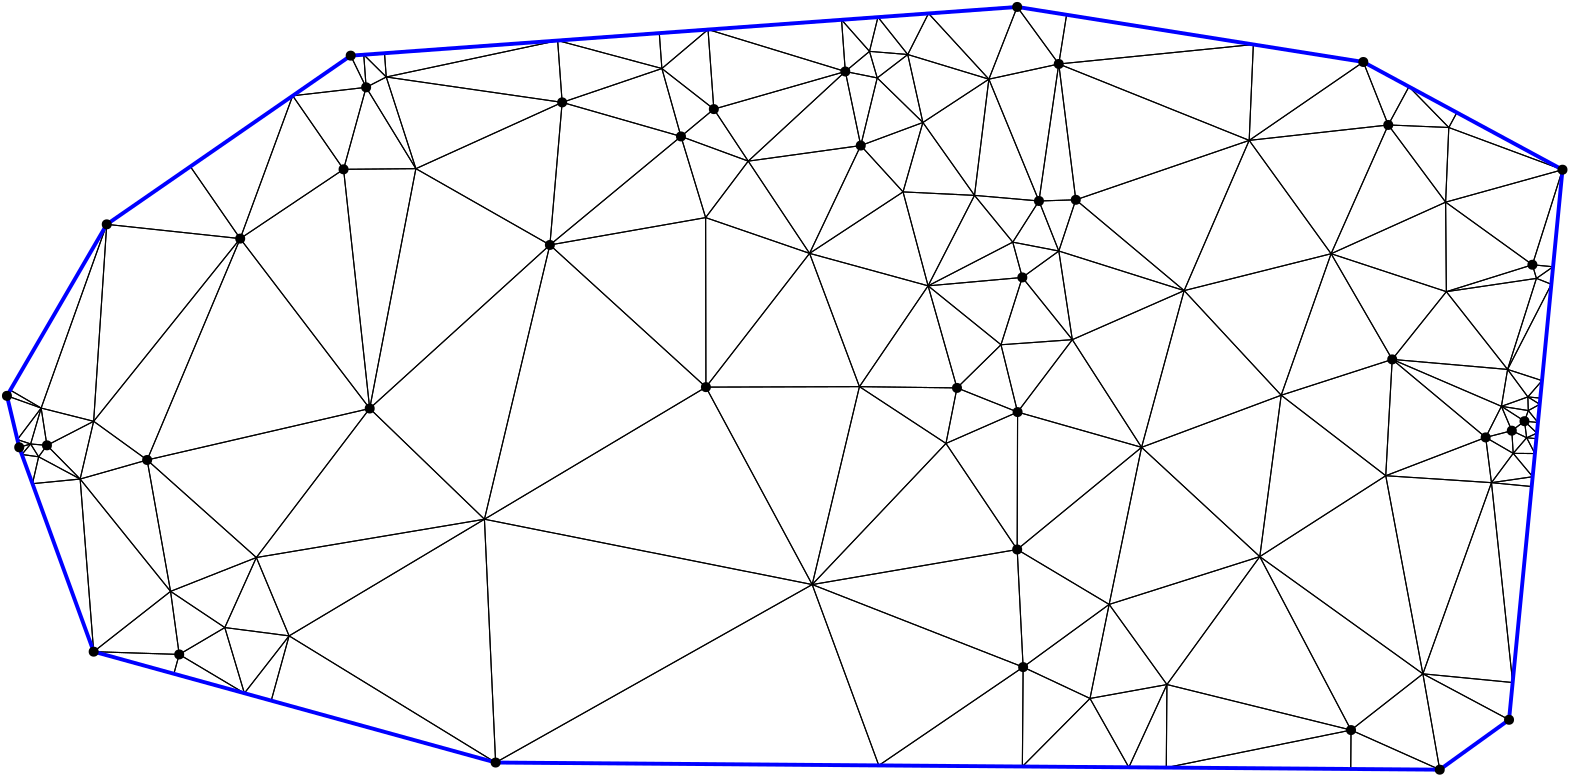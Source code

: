<?xml version="1.0"?>
<!DOCTYPE ipe SYSTEM "ipe.dtd">
<ipe version="70218" creator="Ipe 7.2.24">
<info created="D:20221020151441" modified="D:20221020151441"/>
<ipestyle name="basic">
<symbol name="mark/disk(sx)" transformations="translations">
<path fill="sym-stroke">
0.6 0 0 0.6 0 0 e
</path>
</symbol>
<anglesize name="22.5 deg" value="22.5"/>
<anglesize name="30 deg" value="30"/>
<anglesize name="45 deg" value="45"/>
<anglesize name="60 deg" value="60"/>
<anglesize name="90 deg" value="90"/>
<arrowsize name="large" value="10"/>
<arrowsize name="small" value="5"/>
<arrowsize name="tiny" value="3"/>
<color name="blue" value="0 0 1"/>
<color name="gray" value="0.745"/>
<color name="green" value="0 1 0"/>
<color name="red" value="1 0 0"/>
<color name="pink" value="1 0.753 0.796"/>
<pen name="heavier" value="0.8"/>
<pen name="fat" value="1.4"/>
<pen name="ultrafat" value="2"/>
<gridsize name="16 pts (~6 mm)" value="16"/>
<gridsize name="32 pts (~12 mm)" value="32"/>
<gridsize name="4 pts" value="4"/>
<gridsize name="8 pts (~3 mm)" value="8"/>
<opacity name="10%" value="0.1"/>
<opacity name="25%" value="0.25"/>
<opacity name="50%" value="0.5"/>
<opacity name="75%" value="0.75"/>
<symbolsize name="large" value="5"/>
<symbolsize name="small" value="2"/>
<symbolsize name="tiny" value="1.1"/>
<textsize name="huge" value="\huge"/>
<textsize name="large" value="\large"/>
<textsize name="small" value="\small"/>
<textsize name="tiny" value="	iny"/>
<tiling name="falling" angle="-60" step="4" width="1"/>
<tiling name="rising" angle="30" step="4" width="1"/>
</ipestyle>
<page>
<layer name="hull"/>
<layer name="constraints"/>
<layer name="triangulation"/>
<layer name="obtuse"/>
<layer name="blub"/>
<layer name="problems"/>
<view layers="hull constraints triangulation obtuse blub" active="triangulation"/>
<path layer="triangulation" stroke="black">
405.899 297.635 m 
412.795 331.495 l 
</path>
<path layer="triangulation" stroke="black">
412.795 331.495 m 
381.825 308.925 l 
</path>
<path layer="triangulation" stroke="black">
381.825 308.925 m 
405.899 297.635 l 
</path>
<path layer="triangulation" stroke="black">
267.526 470.744 m 
282.858 491.074 l 
</path>
<path layer="triangulation" stroke="black">
282.858 491.074 m 
258.648 499.963 l 
</path>
<path layer="triangulation" stroke="black">
258.648 499.963 m 
267.526 470.744 l 
</path>
<path layer="triangulation" stroke="black">
117.573 320.163 m 
191.927 274.566 l 
</path>
<path layer="triangulation" stroke="black">
191.927 274.566 m 
187.896 362.158 l 
</path>
<path layer="triangulation" stroke="black">
187.896 362.158 m 
117.573 320.163 l 
</path>
<path layer="triangulation" stroke="black">
463.205 498.544 m 
439.792 444.461 l 
</path>
<path layer="triangulation" stroke="black">
439.792 444.461 m 
492.697 457.743 l 
</path>
<path layer="triangulation" stroke="black">
492.697 457.743 m 
463.205 498.544 l 
</path>
<path layer="triangulation" stroke="black">
24.5266 389.246 m 
20.4196 388.049 l 
</path>
<path layer="triangulation" stroke="black">
20.4196 388.049 m 
21.3598 385.468 l 
</path>
<path layer="triangulation" stroke="black">
21.3598 385.468 m 
24.5266 389.246 l 
</path>
<path layer="triangulation" stroke="black">
463.205 498.544 m 
400.786 477.153 l 
</path>
<path layer="triangulation" stroke="black">
400.786 477.153 m 
439.792 444.461 l 
</path>
<path layer="triangulation" stroke="black">
439.792 444.461 m 
463.205 498.544 l 
</path>
<path layer="triangulation" stroke="black">
258.648 499.963 m 
215.878 512.224 l 
</path>
<path layer="triangulation" stroke="black">
215.878 512.224 m 
211.458 460.9 l 
</path>
<path layer="triangulation" stroke="black">
211.458 460.9 m 
258.648 499.963 l 
</path>
<path layer="triangulation" stroke="black">
535.066 503.174 m 
576 487.988 l 
</path>
<path layer="triangulation" stroke="black">
576 487.988 m 
537.974 508.551 l 
</path>
<path layer="triangulation" stroke="black">
537.974 508.551 m 
535.066 503.174 l 
</path>
<path layer="triangulation" stroke="black">
251.776 524.413 m 
214.25 534.492 l 
</path>
<path layer="triangulation" stroke="black">
214.25 534.492 m 
215.878 512.224 l 
</path>
<path layer="triangulation" stroke="black">
215.878 512.224 m 
251.776 524.413 l 
</path>
<path layer="triangulation" stroke="black">
347.615 446.182 m 
373.855 424.973 l 
</path>
<path layer="triangulation" stroke="black">
373.855 424.973 m 
381.54 449.21 l 
</path>
<path layer="triangulation" stroke="black">
381.54 449.21 m 
347.615 446.182 l 
</path>
<path layer="triangulation" stroke="black">
562.314 397.458 m 
563.684 401.273 l 
</path>
<path layer="triangulation" stroke="black">
563.684 401.273 m 
554.011 402.81 l 
</path>
<path layer="triangulation" stroke="black">
554.011 402.81 m 
562.314 397.458 l 
</path>
<path layer="triangulation" stroke="black">
74.9003 336.192 m 
47.222 314.485 l 
</path>
<path layer="triangulation" stroke="black">
47.222 314.485 m 
78.0163 313.487 l 
</path>
<path layer="triangulation" stroke="black">
78.0163 313.487 m 
74.9003 336.192 l 
</path>
<path layer="triangulation" stroke="black">
520.723 517.879 m 
504.289 526.766 l 
</path>
<path layer="triangulation" stroke="black">
504.289 526.766 m 
513.271 504.098 l 
</path>
<path layer="triangulation" stroke="black">
513.271 504.098 m 
520.723 517.879 l 
</path>
<path layer="triangulation" stroke="black">
554.011 402.81 m 
557.752 394.037 l 
</path>
<path layer="triangulation" stroke="black">
557.752 394.037 m 
562.314 397.458 l 
</path>
<path layer="triangulation" stroke="black">
562.314 397.458 m 
554.011 402.81 l 
</path>
<path layer="triangulation" stroke="black">
152.548 521.359 m 
215.878 512.224 l 
</path>
<path layer="triangulation" stroke="black">
215.878 512.224 m 
214.25 534.492 l 
</path>
<path layer="triangulation" stroke="black">
214.25 534.492 m 
152.548 521.359 l 
</path>
<path layer="triangulation" stroke="black">
42.3503 376.629 m 
30.3992 388.762 l 
</path>
<path layer="triangulation" stroke="black">
30.3992 388.762 m 
27.4103 384.636 l 
</path>
<path layer="triangulation" stroke="black">
27.4103 384.636 m 
42.3503 376.629 l 
</path>
<path layer="triangulation" stroke="black">
163.217 488.366 m 
215.878 512.224 l 
</path>
<path layer="triangulation" stroke="black">
215.878 512.224 m 
152.548 521.359 l 
</path>
<path layer="triangulation" stroke="black">
152.548 521.359 m 
163.217 488.366 l 
</path>
<path layer="triangulation" stroke="black">
379.686 351.267 m 
354.044 389.445 l 
</path>
<path layer="triangulation" stroke="black">
354.044 389.445 m 
305.889 338.64 l 
</path>
<path layer="triangulation" stroke="black">
305.889 338.64 m 
379.686 351.267 l 
</path>
<path layer="triangulation" stroke="black">
74.9003 336.192 m 
94.4277 323.157 l 
</path>
<path layer="triangulation" stroke="black">
94.4277 323.157 m 
105.784 348.378 l 
</path>
<path layer="triangulation" stroke="black">
105.784 348.378 m 
74.9003 336.192 l 
</path>
<path layer="triangulation" stroke="black">
187.896 362.158 m 
191.927 274.566 l 
</path>
<path layer="triangulation" stroke="black">
191.927 274.566 m 
305.889 338.64 l 
</path>
<path layer="triangulation" stroke="black">
305.889 338.64 m 
187.896 362.158 l 
</path>
<path layer="triangulation" stroke="black">
187.896 362.158 m 
267.629 409.719 l 
</path>
<path layer="triangulation" stroke="black">
267.629 409.719 m 
211.458 460.9 l 
</path>
<path layer="triangulation" stroke="black">
211.458 460.9 m 
187.896 362.158 l 
</path>
<path layer="triangulation" stroke="black">
322.899 409.889 m 
347.615 446.182 l 
</path>
<path layer="triangulation" stroke="black">
347.615 446.182 m 
304.946 457.869 l 
</path>
<path layer="triangulation" stroke="black">
304.946 457.869 m 
322.899 409.889 l 
</path>
<path layer="triangulation" stroke="black">
146.591 402.02 m 
99.9715 463.181 l 
</path>
<path layer="triangulation" stroke="black">
99.9715 463.181 m 
66.4684 383.487 l 
</path>
<path layer="triangulation" stroke="black">
66.4684 383.487 m 
146.591 402.02 l 
</path>
<path layer="triangulation" stroke="black">
42.3503 376.629 m 
47.212 397.415 l 
</path>
<path layer="triangulation" stroke="black">
47.212 397.415 m 
30.3992 388.762 l 
</path>
<path layer="triangulation" stroke="black">
30.3992 388.762 m 
42.3503 376.629 l 
</path>
<path layer="triangulation" stroke="black">
28.3129 402.175 m 
16 406.582 l 
</path>
<path layer="triangulation" stroke="black">
16 406.582 m 
19.7542 390.839 l 
</path>
<path layer="triangulation" stroke="black">
19.7542 390.839 m 
28.3129 402.175 l 
</path>
<path layer="triangulation" stroke="black">
82.0267 489.13 m 
51.9267 468.314 l 
</path>
<path layer="triangulation" stroke="black">
51.9267 468.314 m 
99.9715 463.181 l 
</path>
<path layer="triangulation" stroke="black">
99.9715 463.181 m 
82.0267 489.13 l 
</path>
<path layer="triangulation" stroke="black">
47.212 397.415 m 
99.9715 463.181 l 
</path>
<path layer="triangulation" stroke="black">
99.9715 463.181 m 
51.9267 468.314 l 
</path>
<path layer="triangulation" stroke="black">
51.9267 468.314 m 
47.212 397.415 l 
</path>
<path layer="triangulation" stroke="black">
146.591 402.02 m 
211.458 460.9 l 
</path>
<path layer="triangulation" stroke="black">
211.458 460.9 m 
163.217 488.366 l 
</path>
<path layer="triangulation" stroke="black">
163.217 488.366 m 
146.591 402.02 l 
</path>
<path layer="triangulation" stroke="black">
118.87 514.609 m 
137.181 488.13 l 
</path>
<path layer="triangulation" stroke="black">
137.181 488.13 m 
145.308 517.642 l 
</path>
<path layer="triangulation" stroke="black">
145.308 517.642 m 
118.87 514.609 l 
</path>
<path layer="triangulation" stroke="black">
99.9715 463.181 m 
146.591 402.02 l 
</path>
<path layer="triangulation" stroke="black">
146.591 402.02 m 
137.181 488.13 l 
</path>
<path layer="triangulation" stroke="black">
137.181 488.13 m 
99.9715 463.181 l 
</path>
<path layer="triangulation" stroke="black">
316.452 541.961 m 
317.813 523.344 l 
</path>
<path layer="triangulation" stroke="black">
317.813 523.344 m 
326.519 530.586 l 
</path>
<path layer="triangulation" stroke="black">
326.519 530.586 m 
316.452 541.961 l 
</path>
<path layer="triangulation" stroke="black">
118.87 514.609 m 
145.308 517.642 l 
</path>
<path layer="triangulation" stroke="black">
145.308 517.642 m 
139.747 529.047 l 
</path>
<path layer="triangulation" stroke="black">
139.747 529.047 m 
118.87 514.609 l 
</path>
<path layer="triangulation" stroke="black">
137.181 488.13 m 
163.217 488.366 l 
</path>
<path layer="triangulation" stroke="black">
163.217 488.366 m 
145.308 517.642 l 
</path>
<path layer="triangulation" stroke="black">
145.308 517.642 m 
137.181 488.13 l 
</path>
<path layer="triangulation" stroke="black">
369.494 520.579 m 
394.656 526.053 l 
</path>
<path layer="triangulation" stroke="black">
394.656 526.053 m 
379.686 546.582 l 
</path>
<path layer="triangulation" stroke="black">
379.686 546.582 m 
369.494 520.579 l 
</path>
<path layer="triangulation" stroke="black">
270.481 509.8 m 
317.813 523.344 l 
</path>
<path layer="triangulation" stroke="black">
317.813 523.344 m 
268.387 538.448 l 
</path>
<path layer="triangulation" stroke="black">
268.387 538.448 m 
270.481 509.8 l 
</path>
<path layer="triangulation" stroke="black">
267.526 470.744 m 
258.648 499.963 l 
</path>
<path layer="triangulation" stroke="black">
258.648 499.963 m 
211.458 460.9 l 
</path>
<path layer="triangulation" stroke="black">
211.458 460.9 m 
267.526 470.744 l 
</path>
<path layer="triangulation" stroke="black">
270.481 509.8 m 
251.776 524.413 l 
</path>
<path layer="triangulation" stroke="black">
251.776 524.413 m 
258.648 499.963 l 
</path>
<path layer="triangulation" stroke="black">
258.648 499.963 m 
270.481 509.8 l 
</path>
<path layer="triangulation" stroke="black">
187.896 362.158 m 
211.458 460.9 l 
</path>
<path layer="triangulation" stroke="black">
211.458 460.9 m 
146.591 402.02 l 
</path>
<path layer="triangulation" stroke="black">
146.591 402.02 m 
187.896 362.158 l 
</path>
<path layer="triangulation" stroke="black">
267.629 409.719 m 
267.526 470.744 l 
</path>
<path layer="triangulation" stroke="black">
267.526 470.744 m 
211.458 460.9 l 
</path>
<path layer="triangulation" stroke="black">
211.458 460.9 m 
267.629 409.719 l 
</path>
<path layer="triangulation" stroke="black">
364.324 478.745 m 
338.592 479.999 l 
</path>
<path layer="triangulation" stroke="black">
338.592 479.999 m 
347.615 446.182 l 
</path>
<path layer="triangulation" stroke="black">
347.615 446.182 m 
364.324 478.745 l 
</path>
<path layer="triangulation" stroke="black">
424.464 388.043 m 
379.829 400.737 l 
</path>
<path layer="triangulation" stroke="black">
379.829 400.737 m 
379.686 351.267 l 
</path>
<path layer="triangulation" stroke="black">
379.686 351.267 m 
424.464 388.043 l 
</path>
<path layer="triangulation" stroke="black">
282.858 491.074 m 
317.813 523.344 l 
</path>
<path layer="triangulation" stroke="black">
317.813 523.344 m 
270.481 509.8 l 
</path>
<path layer="triangulation" stroke="black">
270.481 509.8 m 
282.858 491.074 l 
</path>
<path layer="triangulation" stroke="black">
347.768 544.25 m 
369.494 520.579 l 
</path>
<path layer="triangulation" stroke="black">
369.494 520.579 m 
379.686 546.582 l 
</path>
<path layer="triangulation" stroke="black">
379.686 546.582 m 
347.768 544.25 l 
</path>
<path layer="triangulation" stroke="black">
387.527 476.725 m 
400.786 477.153 l 
</path>
<path layer="triangulation" stroke="black">
400.786 477.153 m 
394.656 526.053 l 
</path>
<path layer="triangulation" stroke="black">
394.656 526.053 m 
387.527 476.725 l 
</path>
<path layer="triangulation" stroke="black">
378.091 461.908 m 
394.673 458.708 l 
</path>
<path layer="triangulation" stroke="black">
394.673 458.708 m 
387.527 476.725 l 
</path>
<path layer="triangulation" stroke="black">
387.527 476.725 m 
378.091 461.908 l 
</path>
<path layer="triangulation" stroke="black">
373.855 424.973 m 
358.016 409.434 l 
</path>
<path layer="triangulation" stroke="black">
358.016 409.434 m 
379.829 400.737 l 
</path>
<path layer="triangulation" stroke="black">
379.829 400.737 m 
373.855 424.973 l 
</path>
<path layer="triangulation" stroke="black">
533.927 476.309 m 
565.165 453.772 l 
</path>
<path layer="triangulation" stroke="black">
565.165 453.772 m 
576 487.988 l 
</path>
<path layer="triangulation" stroke="black">
576 487.988 m 
533.927 476.309 l 
</path>
<path layer="triangulation" stroke="black">
563.528 406.196 m 
556.231 416.087 l 
</path>
<path layer="triangulation" stroke="black">
556.231 416.087 m 
554.011 402.81 l 
</path>
<path layer="triangulation" stroke="black">
554.011 402.81 m 
563.528 406.196 l 
</path>
<path layer="triangulation" stroke="black">
513.271 504.098 m 
504.289 526.766 l 
</path>
<path layer="triangulation" stroke="black">
504.289 526.766 m 
463.205 498.544 l 
</path>
<path layer="triangulation" stroke="black">
463.205 498.544 m 
513.271 504.098 l 
</path>
<path layer="triangulation" stroke="black">
399.535 426.805 m 
381.54 449.21 l 
</path>
<path layer="triangulation" stroke="black">
381.54 449.21 m 
373.855 424.973 l 
</path>
<path layer="triangulation" stroke="black">
373.855 424.973 m 
399.535 426.805 l 
</path>
<path layer="triangulation" stroke="black">
550.427 375.324 m 
512.369 377.822 l 
</path>
<path layer="triangulation" stroke="black">
512.369 377.822 m 
525.738 306.503 l 
</path>
<path layer="triangulation" stroke="black">
525.738 306.503 m 
550.427 375.324 l 
</path>
<path layer="triangulation" stroke="black">
572.604 453.049 m 
576 487.988 l 
</path>
<path layer="triangulation" stroke="black">
576 487.988 m 
565.165 453.772 l 
</path>
<path layer="triangulation" stroke="black">
565.165 453.772 m 
572.604 453.049 l 
</path>
<path layer="triangulation" stroke="black">
412.795 331.495 m 
424.464 388.043 l 
</path>
<path layer="triangulation" stroke="black">
424.464 388.043 m 
379.686 351.267 l 
</path>
<path layer="triangulation" stroke="black">
379.686 351.267 m 
412.795 331.495 l 
</path>
<path layer="triangulation" stroke="black">
305.889 338.64 m 
267.629 409.719 l 
</path>
<path layer="triangulation" stroke="black">
267.629 409.719 m 
187.896 362.158 l 
</path>
<path layer="triangulation" stroke="black">
187.896 362.158 m 
305.889 338.64 l 
</path>
<path layer="triangulation" stroke="black">
424.464 388.043 m 
439.792 444.461 l 
</path>
<path layer="triangulation" stroke="black">
439.792 444.461 m 
399.535 426.805 l 
</path>
<path layer="triangulation" stroke="black">
399.535 426.805 m 
424.464 388.043 l 
</path>
<path layer="triangulation" stroke="black">
379.829 400.737 m 
358.016 409.434 l 
</path>
<path layer="triangulation" stroke="black">
358.016 409.434 m 
354.044 389.445 l 
</path>
<path layer="triangulation" stroke="black">
354.044 389.445 m 
379.829 400.737 l 
</path>
<path layer="triangulation" stroke="black">
512.369 377.822 m 
514.697 419.699 l 
</path>
<path layer="triangulation" stroke="black">
514.697 419.699 m 
474.727 406.799 l 
</path>
<path layer="triangulation" stroke="black">
474.727 406.799 m 
512.369 377.822 l 
</path>
<path layer="triangulation" stroke="black">
556.754 289.963 m 
525.738 306.503 l 
</path>
<path layer="triangulation" stroke="black">
525.738 306.503 m 
531.804 272 l 
</path>
<path layer="triangulation" stroke="black">
531.804 272 m 
556.754 289.963 l 
</path>
<path layer="triangulation" stroke="black">
550.427 375.324 m 
548.342 391.613 l 
</path>
<path layer="triangulation" stroke="black">
548.342 391.613 m 
512.369 377.822 l 
</path>
<path layer="triangulation" stroke="black">
512.369 377.822 m 
550.427 375.324 l 
</path>
<path layer="triangulation" stroke="black">
412.795 331.495 m 
379.686 351.267 l 
</path>
<path layer="triangulation" stroke="black">
379.686 351.267 m 
381.825 308.925 l 
</path>
<path layer="triangulation" stroke="black">
381.825 308.925 m 
412.795 331.495 l 
</path>
<path layer="triangulation" stroke="black">
557.752 394.037 m 
548.342 391.613 l 
</path>
<path layer="triangulation" stroke="black">
548.342 391.613 m 
558.247 385.872 l 
</path>
<path layer="triangulation" stroke="black">
558.247 385.872 m 
557.752 394.037 l 
</path>
<path layer="triangulation" stroke="black">
74.9003 336.192 m 
42.3503 376.629 l 
</path>
<path layer="triangulation" stroke="black">
42.3503 376.629 m 
47.222 314.485 l 
</path>
<path layer="triangulation" stroke="black">
47.222 314.485 m 
74.9003 336.192 l 
</path>
<path layer="triangulation" stroke="black">
28.3129 402.175 m 
19.7542 390.839 l 
</path>
<path layer="triangulation" stroke="black">
19.7542 390.839 m 
24.5266 389.246 l 
</path>
<path layer="triangulation" stroke="black">
24.5266 389.246 m 
28.3129 402.175 l 
</path>
<path layer="triangulation" stroke="black">
504.289 526.766 m 
464.707 533.061 l 
</path>
<path layer="triangulation" stroke="black">
464.707 533.061 m 
463.205 498.544 l 
</path>
<path layer="triangulation" stroke="black">
463.205 498.544 m 
504.289 526.766 l 
</path>
<path layer="triangulation" stroke="black">
534.185 444.08 m 
565.165 453.772 l 
</path>
<path layer="triangulation" stroke="black">
565.165 453.772 m 
533.927 476.309 l 
</path>
<path layer="triangulation" stroke="black">
533.927 476.309 m 
534.185 444.08 l 
</path>
<path layer="triangulation" stroke="black">
47.212 397.415 m 
28.3129 402.175 l 
</path>
<path layer="triangulation" stroke="black">
28.3129 402.175 m 
30.3992 388.762 l 
</path>
<path layer="triangulation" stroke="black">
30.3992 388.762 m 
47.212 397.415 l 
</path>
<path layer="triangulation" stroke="black">
17.1991 408.643 m 
16 406.582 l 
</path>
<path layer="triangulation" stroke="black">
16 406.582 m 
28.3129 402.175 l 
</path>
<path layer="triangulation" stroke="black">
28.3129 402.175 m 
17.1991 408.643 l 
</path>
<path layer="triangulation" stroke="black">
499.87 286.257 m 
499.764 272.242 l 
</path>
<path layer="triangulation" stroke="black">
499.764 272.242 m 
531.804 272 l 
</path>
<path layer="triangulation" stroke="black">
531.804 272 m 
499.87 286.257 l 
</path>
<path layer="triangulation" stroke="black">
379.829 400.737 m 
354.044 389.445 l 
</path>
<path layer="triangulation" stroke="black">
354.044 389.445 m 
379.686 351.267 l 
</path>
<path layer="triangulation" stroke="black">
379.686 351.267 m 
379.829 400.737 l 
</path>
<path layer="triangulation" stroke="black">
358.016 409.434 m 
322.899 409.889 l 
</path>
<path layer="triangulation" stroke="black">
322.899 409.889 m 
354.044 389.445 l 
</path>
<path layer="triangulation" stroke="black">
354.044 389.445 m 
358.016 409.434 l 
</path>
<path layer="triangulation" stroke="black">
78.0163 313.487 m 
47.222 314.485 l 
</path>
<path layer="triangulation" stroke="black">
47.222 314.485 m 
76.0944 306.52 l 
</path>
<path layer="triangulation" stroke="black">
76.0944 306.52 m 
78.0163 313.487 l 
</path>
<path layer="triangulation" stroke="black">
105.784 348.378 m 
117.573 320.163 l 
</path>
<path layer="triangulation" stroke="black">
117.573 320.163 m 
187.896 362.158 l 
</path>
<path layer="triangulation" stroke="black">
187.896 362.158 m 
105.784 348.378 l 
</path>
<path layer="triangulation" stroke="black">
78.0163 313.487 m 
76.0944 306.52 l 
</path>
<path layer="triangulation" stroke="black">
76.0944 306.52 m 
101.478 299.518 l 
</path>
<path layer="triangulation" stroke="black">
101.478 299.518 m 
78.0163 313.487 l 
</path>
<path layer="triangulation" stroke="black">
146.591 402.02 m 
163.217 488.366 l 
</path>
<path layer="triangulation" stroke="black">
163.217 488.366 m 
137.181 488.13 l 
</path>
<path layer="triangulation" stroke="black">
137.181 488.13 m 
146.591 402.02 l 
</path>
<path layer="triangulation" stroke="black">
211.458 460.9 m 
215.878 512.224 l 
</path>
<path layer="triangulation" stroke="black">
215.878 512.224 m 
163.217 488.366 l 
</path>
<path layer="triangulation" stroke="black">
163.217 488.366 m 
211.458 460.9 l 
</path>
<path layer="triangulation" stroke="black">
137.181 488.13 m 
118.87 514.609 l 
</path>
<path layer="triangulation" stroke="black">
118.87 514.609 m 
99.9715 463.181 l 
</path>
<path layer="triangulation" stroke="black">
99.9715 463.181 m 
137.181 488.13 l 
</path>
<path layer="triangulation" stroke="black">
82.0267 489.13 m 
99.9715 463.181 l 
</path>
<path layer="triangulation" stroke="black">
99.9715 463.181 m 
118.87 514.609 l 
</path>
<path layer="triangulation" stroke="black">
118.87 514.609 m 
82.0267 489.13 l 
</path>
<path layer="triangulation" stroke="black">
323.373 496.684 m 
329.3 521.022 l 
</path>
<path layer="triangulation" stroke="black">
329.3 521.022 m 
317.813 523.344 l 
</path>
<path layer="triangulation" stroke="black">
317.813 523.344 m 
323.373 496.684 l 
</path>
<path layer="triangulation" stroke="black">
345.736 504.99 m 
364.324 478.745 l 
</path>
<path layer="triangulation" stroke="black">
364.324 478.745 m 
369.494 520.579 l 
</path>
<path layer="triangulation" stroke="black">
369.494 520.579 m 
345.736 504.99 l 
</path>
<path layer="triangulation" stroke="black">
329.3 521.022 m 
326.519 530.586 l 
</path>
<path layer="triangulation" stroke="black">
326.519 530.586 m 
317.813 523.344 l 
</path>
<path layer="triangulation" stroke="black">
317.813 523.344 m 
329.3 521.022 l 
</path>
<path layer="triangulation" stroke="black">
144.449 529.39 m 
139.747 529.047 l 
</path>
<path layer="triangulation" stroke="black">
139.747 529.047 m 
145.308 517.642 l 
</path>
<path layer="triangulation" stroke="black">
145.308 517.642 m 
144.449 529.39 l 
</path>
<path layer="triangulation" stroke="black">
399.535 426.805 m 
373.855 424.973 l 
</path>
<path layer="triangulation" stroke="black">
373.855 424.973 m 
379.829 400.737 l 
</path>
<path layer="triangulation" stroke="black">
379.829 400.737 m 
399.535 426.805 l 
</path>
<path layer="triangulation" stroke="black">
378.091 461.908 m 
387.527 476.725 l 
</path>
<path layer="triangulation" stroke="black">
387.527 476.725 m 
364.324 478.745 l 
</path>
<path layer="triangulation" stroke="black">
364.324 478.745 m 
378.091 461.908 l 
</path>
<path layer="triangulation" stroke="black">
566.614 448.865 m 
572.604 453.049 l 
</path>
<path layer="triangulation" stroke="black">
572.604 453.049 m 
565.165 453.772 l 
</path>
<path layer="triangulation" stroke="black">
565.165 453.772 m 
566.614 448.865 l 
</path>
<path layer="triangulation" stroke="black">
399.535 426.805 m 
394.673 458.708 l 
</path>
<path layer="triangulation" stroke="black">
394.673 458.708 m 
381.54 449.21 l 
</path>
<path layer="triangulation" stroke="black">
381.54 449.21 m 
399.535 426.805 l 
</path>
<path layer="triangulation" stroke="black">
400.786 477.153 m 
387.527 476.725 l 
</path>
<path layer="triangulation" stroke="black">
387.527 476.725 m 
394.673 458.708 l 
</path>
<path layer="triangulation" stroke="black">
394.673 458.708 m 
400.786 477.153 l 
</path>
<path layer="triangulation" stroke="black">
535.066 503.174 m 
537.974 508.551 l 
</path>
<path layer="triangulation" stroke="black">
537.974 508.551 m 
520.723 517.879 l 
</path>
<path layer="triangulation" stroke="black">
520.723 517.879 m 
535.066 503.174 l 
</path>
<path layer="triangulation" stroke="black">
557.752 394.037 m 
563.097 391.495 l 
</path>
<path layer="triangulation" stroke="black">
563.097 391.495 m 
562.314 397.458 l 
</path>
<path layer="triangulation" stroke="black">
562.314 397.458 m 
557.752 394.037 l 
</path>
<path layer="triangulation" stroke="black">
567.792 403.536 m 
568.008 405.761 l 
</path>
<path layer="triangulation" stroke="black">
568.008 405.761 m 
563.528 406.196 l 
</path>
<path layer="triangulation" stroke="black">
563.528 406.196 m 
567.792 403.536 l 
</path>
<path layer="triangulation" stroke="black">
499.87 286.257 m 
433.591 302.647 l 
</path>
<path layer="triangulation" stroke="black">
433.591 302.647 m 
433.365 272.743 l 
</path>
<path layer="triangulation" stroke="black">
433.365 272.743 m 
499.87 286.257 l 
</path>
<path layer="triangulation" stroke="black">
381.825 308.925 m 
379.686 351.267 l 
</path>
<path layer="triangulation" stroke="black">
379.686 351.267 m 
305.889 338.64 l 
</path>
<path layer="triangulation" stroke="black">
305.889 338.64 m 
381.825 308.925 l 
</path>
<path layer="triangulation" stroke="black">
433.591 302.647 m 
412.795 331.495 l 
</path>
<path layer="triangulation" stroke="black">
412.795 331.495 m 
405.899 297.635 l 
</path>
<path layer="triangulation" stroke="black">
405.899 297.635 m 
433.591 302.647 l 
</path>
<path layer="triangulation" stroke="black">
512.369 377.822 m 
548.342 391.613 l 
</path>
<path layer="triangulation" stroke="black">
548.342 391.613 m 
514.697 419.699 l 
</path>
<path layer="triangulation" stroke="black">
514.697 419.699 m 
512.369 377.822 l 
</path>
<path layer="triangulation" stroke="black">
550.427 375.324 m 
558.247 385.872 l 
</path>
<path layer="triangulation" stroke="black">
558.247 385.872 m 
548.342 391.613 l 
</path>
<path layer="triangulation" stroke="black">
548.342 391.613 m 
550.427 375.324 l 
</path>
<path layer="triangulation" stroke="black">
563.097 391.495 m 
557.752 394.037 l 
</path>
<path layer="triangulation" stroke="black">
557.752 394.037 m 
558.247 385.872 l 
</path>
<path layer="triangulation" stroke="black">
558.247 385.872 m 
563.097 391.495 l 
</path>
<path layer="triangulation" stroke="black">
117.573 320.163 m 
94.4277 323.157 l 
</path>
<path layer="triangulation" stroke="black">
94.4277 323.157 m 
101.478 299.518 l 
</path>
<path layer="triangulation" stroke="black">
101.478 299.518 m 
117.573 320.163 l 
</path>
<path layer="triangulation" stroke="black">
42.3503 376.629 m 
74.9003 336.192 l 
</path>
<path layer="triangulation" stroke="black">
74.9003 336.192 m 
66.4684 383.487 l 
</path>
<path layer="triangulation" stroke="black">
66.4684 383.487 m 
42.3503 376.629 l 
</path>
<path layer="triangulation" stroke="black">
94.4277 323.157 m 
117.573 320.163 l 
</path>
<path layer="triangulation" stroke="black">
117.573 320.163 m 
105.784 348.378 l 
</path>
<path layer="triangulation" stroke="black">
105.784 348.378 m 
94.4277 323.157 l 
</path>
<path layer="triangulation" stroke="black">
78.0163 313.487 m 
94.4277 323.157 l 
</path>
<path layer="triangulation" stroke="black">
94.4277 323.157 m 
74.9003 336.192 l 
</path>
<path layer="triangulation" stroke="black">
74.9003 336.192 m 
78.0163 313.487 l 
</path>
<path layer="triangulation" stroke="black">
78.0163 313.487 m 
101.478 299.518 l 
</path>
<path layer="triangulation" stroke="black">
101.478 299.518 m 
94.4277 323.157 l 
</path>
<path layer="triangulation" stroke="black">
94.4277 323.157 m 
78.0163 313.487 l 
</path>
<path layer="triangulation" stroke="black">
66.4684 383.487 m 
105.784 348.378 l 
</path>
<path layer="triangulation" stroke="black">
105.784 348.378 m 
146.591 402.02 l 
</path>
<path layer="triangulation" stroke="black">
146.591 402.02 m 
66.4684 383.487 l 
</path>
<path layer="triangulation" stroke="black">
66.4684 383.487 m 
74.9003 336.192 l 
</path>
<path layer="triangulation" stroke="black">
74.9003 336.192 m 
105.784 348.378 l 
</path>
<path layer="triangulation" stroke="black">
105.784 348.378 m 
66.4684 383.487 l 
</path>
<path layer="triangulation" stroke="black">
117.573 320.163 m 
111.142 296.852 l 
</path>
<path layer="triangulation" stroke="black">
111.142 296.852 m 
191.927 274.566 l 
</path>
<path layer="triangulation" stroke="black">
191.927 274.566 m 
117.573 320.163 l 
</path>
<path layer="triangulation" stroke="black">
117.573 320.163 m 
101.478 299.518 l 
</path>
<path layer="triangulation" stroke="black">
101.478 299.518 m 
111.142 296.852 l 
</path>
<path layer="triangulation" stroke="black">
111.142 296.852 m 
117.573 320.163 l 
</path>
<path layer="triangulation" stroke="black">
105.784 348.378 m 
187.896 362.158 l 
</path>
<path layer="triangulation" stroke="black">
187.896 362.158 m 
146.591 402.02 l 
</path>
<path layer="triangulation" stroke="black">
146.591 402.02 m 
105.784 348.378 l 
</path>
<path layer="triangulation" stroke="black">
191.927 274.566 m 
329.868 273.525 l 
</path>
<path layer="triangulation" stroke="black">
329.868 273.525 m 
305.889 338.64 l 
</path>
<path layer="triangulation" stroke="black">
305.889 338.64 m 
191.927 274.566 l 
</path>
<path layer="triangulation" stroke="black">
381.555 273.134 m 
381.825 308.925 l 
</path>
<path layer="triangulation" stroke="black">
381.825 308.925 m 
329.868 273.525 l 
</path>
<path layer="triangulation" stroke="black">
329.868 273.525 m 
381.555 273.134 l 
</path>
<path layer="triangulation" stroke="black">
381.825 308.925 m 
305.889 338.64 l 
</path>
<path layer="triangulation" stroke="black">
305.889 338.64 m 
329.868 273.525 l 
</path>
<path layer="triangulation" stroke="black">
329.868 273.525 m 
381.825 308.925 l 
</path>
<path layer="triangulation" stroke="black">
354.044 389.445 m 
322.899 409.889 l 
</path>
<path layer="triangulation" stroke="black">
322.899 409.889 m 
305.889 338.64 l 
</path>
<path layer="triangulation" stroke="black">
305.889 338.64 m 
354.044 389.445 l 
</path>
<path layer="triangulation" stroke="black">
99.9715 463.181 m 
47.212 397.415 l 
</path>
<path layer="triangulation" stroke="black">
47.212 397.415 m 
66.4684 383.487 l 
</path>
<path layer="triangulation" stroke="black">
66.4684 383.487 m 
99.9715 463.181 l 
</path>
<path layer="triangulation" stroke="black">
51.9267 468.314 m 
28.3129 402.175 l 
</path>
<path layer="triangulation" stroke="black">
28.3129 402.175 m 
47.212 397.415 l 
</path>
<path layer="triangulation" stroke="black">
47.212 397.415 m 
51.9267 468.314 l 
</path>
<path layer="triangulation" stroke="black">
304.946 457.869 m 
347.615 446.182 l 
</path>
<path layer="triangulation" stroke="black">
347.615 446.182 m 
338.592 479.999 l 
</path>
<path layer="triangulation" stroke="black">
338.592 479.999 m 
304.946 457.869 l 
</path>
<path layer="triangulation" stroke="black">
358.016 409.434 m 
373.855 424.973 l 
</path>
<path layer="triangulation" stroke="black">
373.855 424.973 m 
347.615 446.182 l 
</path>
<path layer="triangulation" stroke="black">
347.615 446.182 m 
358.016 409.434 l 
</path>
<path layer="triangulation" stroke="black">
282.858 491.074 m 
267.526 470.744 l 
</path>
<path layer="triangulation" stroke="black">
267.526 470.744 m 
304.946 457.869 l 
</path>
<path layer="triangulation" stroke="black">
304.946 457.869 m 
282.858 491.074 l 
</path>
<path layer="triangulation" stroke="black">
322.899 409.889 m 
358.016 409.434 l 
</path>
<path layer="triangulation" stroke="black">
358.016 409.434 m 
347.615 446.182 l 
</path>
<path layer="triangulation" stroke="black">
347.615 446.182 m 
322.899 409.889 l 
</path>
<path layer="triangulation" stroke="black">
267.629 409.719 m 
322.899 409.889 l 
</path>
<path layer="triangulation" stroke="black">
322.899 409.889 m 
304.946 457.869 l 
</path>
<path layer="triangulation" stroke="black">
304.946 457.869 m 
267.629 409.719 l 
</path>
<path layer="triangulation" stroke="black">
267.629 409.719 m 
305.889 338.64 l 
</path>
<path layer="triangulation" stroke="black">
305.889 338.64 m 
322.899 409.889 l 
</path>
<path layer="triangulation" stroke="black">
322.899 409.889 m 
267.629 409.719 l 
</path>
<path layer="triangulation" stroke="black">
42.3503 376.629 m 
27.4103 384.636 l 
</path>
<path layer="triangulation" stroke="black">
27.4103 384.636 m 
25.1873 374.963 l 
</path>
<path layer="triangulation" stroke="black">
25.1873 374.963 m 
42.3503 376.629 l 
</path>
<path layer="triangulation" stroke="black">
30.3992 388.762 m 
24.5266 389.246 l 
</path>
<path layer="triangulation" stroke="black">
24.5266 389.246 m 
27.4103 384.636 l 
</path>
<path layer="triangulation" stroke="black">
27.4103 384.636 m 
30.3992 388.762 l 
</path>
<path layer="triangulation" stroke="black">
47.212 397.415 m 
42.3503 376.629 l 
</path>
<path layer="triangulation" stroke="black">
42.3503 376.629 m 
66.4684 383.487 l 
</path>
<path layer="triangulation" stroke="black">
66.4684 383.487 m 
47.212 397.415 l 
</path>
<path layer="triangulation" stroke="black">
25.1873 374.963 m 
47.222 314.485 l 
</path>
<path layer="triangulation" stroke="black">
47.222 314.485 m 
42.3503 376.629 l 
</path>
<path layer="triangulation" stroke="black">
42.3503 376.629 m 
25.1873 374.963 l 
</path>
<path layer="triangulation" stroke="black">
27.4103 384.636 m 
21.3598 385.468 l 
</path>
<path layer="triangulation" stroke="black">
21.3598 385.468 m 
25.1873 374.963 l 
</path>
<path layer="triangulation" stroke="black">
25.1873 374.963 m 
27.4103 384.636 l 
</path>
<path layer="triangulation" stroke="black">
27.4103 384.636 m 
24.5266 389.246 l 
</path>
<path layer="triangulation" stroke="black">
24.5266 389.246 m 
21.3598 385.468 l 
</path>
<path layer="triangulation" stroke="black">
21.3598 385.468 m 
27.4103 384.636 l 
</path>
<path layer="triangulation" stroke="black">
28.3129 402.175 m 
24.5266 389.246 l 
</path>
<path layer="triangulation" stroke="black">
24.5266 389.246 m 
30.3992 388.762 l 
</path>
<path layer="triangulation" stroke="black">
30.3992 388.762 m 
28.3129 402.175 l 
</path>
<path layer="triangulation" stroke="black">
19.7542 390.839 m 
20.4196 388.049 l 
</path>
<path layer="triangulation" stroke="black">
20.4196 388.049 m 
24.5266 389.246 l 
</path>
<path layer="triangulation" stroke="black">
24.5266 389.246 m 
19.7542 390.839 l 
</path>
<path layer="triangulation" stroke="black">
51.9267 468.314 m 
17.1991 408.643 l 
</path>
<path layer="triangulation" stroke="black">
17.1991 408.643 m 
28.3129 402.175 l 
</path>
<path layer="triangulation" stroke="black">
28.3129 402.175 m 
51.9267 468.314 l 
</path>
<path layer="triangulation" stroke="black">
145.308 517.642 m 
152.548 521.359 l 
</path>
<path layer="triangulation" stroke="black">
152.548 521.359 m 
144.449 529.39 l 
</path>
<path layer="triangulation" stroke="black">
144.449 529.39 m 
145.308 517.642 l 
</path>
<path layer="triangulation" stroke="black">
145.308 517.642 m 
163.217 488.366 l 
</path>
<path layer="triangulation" stroke="black">
163.217 488.366 m 
152.548 521.359 l 
</path>
<path layer="triangulation" stroke="black">
152.548 521.359 m 
145.308 517.642 l 
</path>
<path layer="triangulation" stroke="black">
304.946 457.869 m 
267.526 470.744 l 
</path>
<path layer="triangulation" stroke="black">
267.526 470.744 m 
267.629 409.719 l 
</path>
<path layer="triangulation" stroke="black">
267.629 409.719 m 
304.946 457.869 l 
</path>
<path layer="triangulation" stroke="black">
304.946 457.869 m 
323.373 496.684 l 
</path>
<path layer="triangulation" stroke="black">
323.373 496.684 m 
282.858 491.074 l 
</path>
<path layer="triangulation" stroke="black">
282.858 491.074 m 
304.946 457.869 l 
</path>
<path layer="triangulation" stroke="black">
151.921 529.937 m 
144.449 529.39 l 
</path>
<path layer="triangulation" stroke="black">
144.449 529.39 m 
152.548 521.359 l 
</path>
<path layer="triangulation" stroke="black">
152.548 521.359 m 
151.921 529.937 l 
</path>
<path layer="triangulation" stroke="black">
258.648 499.963 m 
251.776 524.413 l 
</path>
<path layer="triangulation" stroke="black">
251.776 524.413 m 
215.878 512.224 l 
</path>
<path layer="triangulation" stroke="black">
215.878 512.224 m 
258.648 499.963 l 
</path>
<path layer="triangulation" stroke="black">
214.25 534.492 m 
151.921 529.937 l 
</path>
<path layer="triangulation" stroke="black">
151.921 529.937 m 
152.548 521.359 l 
</path>
<path layer="triangulation" stroke="black">
152.548 521.359 m 
214.25 534.492 l 
</path>
<path layer="triangulation" stroke="black">
270.481 509.8 m 
268.387 538.448 l 
</path>
<path layer="triangulation" stroke="black">
268.387 538.448 m 
251.776 524.413 l 
</path>
<path layer="triangulation" stroke="black">
251.776 524.413 m 
270.481 509.8 l 
</path>
<path layer="triangulation" stroke="black">
251.776 524.413 m 
250.843 537.166 l 
</path>
<path layer="triangulation" stroke="black">
250.843 537.166 m 
214.25 534.492 l 
</path>
<path layer="triangulation" stroke="black">
214.25 534.492 m 
251.776 524.413 l 
</path>
<path layer="triangulation" stroke="black">
251.776 524.413 m 
268.387 538.448 l 
</path>
<path layer="triangulation" stroke="black">
268.387 538.448 m 
250.843 537.166 l 
</path>
<path layer="triangulation" stroke="black">
250.843 537.166 m 
251.776 524.413 l 
</path>
<path layer="triangulation" stroke="black">
329.3 521.022 m 
340.286 529.451 l 
</path>
<path layer="triangulation" stroke="black">
340.286 529.451 m 
326.519 530.586 l 
</path>
<path layer="triangulation" stroke="black">
326.519 530.586 m 
329.3 521.022 l 
</path>
<path layer="triangulation" stroke="black">
329.3 521.022 m 
323.373 496.684 l 
</path>
<path layer="triangulation" stroke="black">
323.373 496.684 m 
345.736 504.99 l 
</path>
<path layer="triangulation" stroke="black">
345.736 504.99 m 
329.3 521.022 l 
</path>
<path layer="triangulation" stroke="black">
317.813 523.344 m 
316.452 541.961 l 
</path>
<path layer="triangulation" stroke="black">
316.452 541.961 m 
268.387 538.448 l 
</path>
<path layer="triangulation" stroke="black">
268.387 538.448 m 
317.813 523.344 l 
</path>
<path layer="triangulation" stroke="black">
329.563 542.919 m 
340.286 529.451 l 
</path>
<path layer="triangulation" stroke="black">
340.286 529.451 m 
347.768 544.25 l 
</path>
<path layer="triangulation" stroke="black">
347.768 544.25 m 
329.563 542.919 l 
</path>
<path layer="triangulation" stroke="black">
340.286 529.451 m 
369.494 520.579 l 
</path>
<path layer="triangulation" stroke="black">
369.494 520.579 m 
347.768 544.25 l 
</path>
<path layer="triangulation" stroke="black">
347.768 544.25 m 
340.286 529.451 l 
</path>
<path layer="triangulation" stroke="black">
326.519 530.586 m 
329.563 542.919 l 
</path>
<path layer="triangulation" stroke="black">
329.563 542.919 m 
316.452 541.961 l 
</path>
<path layer="triangulation" stroke="black">
316.452 541.961 m 
326.519 530.586 l 
</path>
<path layer="triangulation" stroke="black">
326.519 530.586 m 
340.286 529.451 l 
</path>
<path layer="triangulation" stroke="black">
340.286 529.451 m 
329.563 542.919 l 
</path>
<path layer="triangulation" stroke="black">
329.563 542.919 m 
326.519 530.586 l 
</path>
<path layer="triangulation" stroke="black">
329.3 521.022 m 
345.736 504.99 l 
</path>
<path layer="triangulation" stroke="black">
345.736 504.99 m 
340.286 529.451 l 
</path>
<path layer="triangulation" stroke="black">
340.286 529.451 m 
329.3 521.022 l 
</path>
<path layer="triangulation" stroke="black">
387.527 476.725 m 
394.656 526.053 l 
</path>
<path layer="triangulation" stroke="black">
394.656 526.053 m 
369.494 520.579 l 
</path>
<path layer="triangulation" stroke="black">
369.494 520.579 m 
387.527 476.725 l 
</path>
<path layer="triangulation" stroke="black">
340.286 529.451 m 
345.736 504.99 l 
</path>
<path layer="triangulation" stroke="black">
345.736 504.99 m 
369.494 520.579 l 
</path>
<path layer="triangulation" stroke="black">
369.494 520.579 m 
340.286 529.451 l 
</path>
<path layer="triangulation" stroke="black">
378.091 461.908 m 
347.615 446.182 l 
</path>
<path layer="triangulation" stroke="black">
347.615 446.182 m 
381.54 449.21 l 
</path>
<path layer="triangulation" stroke="black">
381.54 449.21 m 
378.091 461.908 l 
</path>
<path layer="triangulation" stroke="black">
317.813 523.344 m 
282.858 491.074 l 
</path>
<path layer="triangulation" stroke="black">
282.858 491.074 m 
323.373 496.684 l 
</path>
<path layer="triangulation" stroke="black">
323.373 496.684 m 
317.813 523.344 l 
</path>
<path layer="triangulation" stroke="black">
270.481 509.8 m 
258.648 499.963 l 
</path>
<path layer="triangulation" stroke="black">
258.648 499.963 m 
282.858 491.074 l 
</path>
<path layer="triangulation" stroke="black">
282.858 491.074 m 
270.481 509.8 l 
</path>
<path layer="triangulation" stroke="black">
323.373 496.684 m 
338.592 479.999 l 
</path>
<path layer="triangulation" stroke="black">
338.592 479.999 m 
345.736 504.99 l 
</path>
<path layer="triangulation" stroke="black">
345.736 504.99 m 
323.373 496.684 l 
</path>
<path layer="triangulation" stroke="black">
323.373 496.684 m 
304.946 457.869 l 
</path>
<path layer="triangulation" stroke="black">
304.946 457.869 m 
338.592 479.999 l 
</path>
<path layer="triangulation" stroke="black">
338.592 479.999 m 
323.373 496.684 l 
</path>
<path layer="triangulation" stroke="black">
369.494 520.579 m 
364.324 478.745 l 
</path>
<path layer="triangulation" stroke="black">
364.324 478.745 m 
387.527 476.725 l 
</path>
<path layer="triangulation" stroke="black">
387.527 476.725 m 
369.494 520.579 l 
</path>
<path layer="triangulation" stroke="black">
345.736 504.99 m 
338.592 479.999 l 
</path>
<path layer="triangulation" stroke="black">
338.592 479.999 m 
364.324 478.745 l 
</path>
<path layer="triangulation" stroke="black">
364.324 478.745 m 
345.736 504.99 l 
</path>
<path layer="triangulation" stroke="black">
492.697 457.743 m 
439.792 444.461 l 
</path>
<path layer="triangulation" stroke="black">
439.792 444.461 m 
474.727 406.799 l 
</path>
<path layer="triangulation" stroke="black">
474.727 406.799 m 
492.697 457.743 l 
</path>
<path layer="triangulation" stroke="black">
400.786 477.153 m 
394.673 458.708 l 
</path>
<path layer="triangulation" stroke="black">
394.673 458.708 m 
439.792 444.461 l 
</path>
<path layer="triangulation" stroke="black">
439.792 444.461 m 
400.786 477.153 l 
</path>
<path layer="triangulation" stroke="black">
467.025 348.694 m 
512.369 377.822 l 
</path>
<path layer="triangulation" stroke="black">
512.369 377.822 m 
474.727 406.799 l 
</path>
<path layer="triangulation" stroke="black">
474.727 406.799 m 
467.025 348.694 l 
</path>
<path layer="triangulation" stroke="black">
514.697 419.699 m 
492.697 457.743 l 
</path>
<path layer="triangulation" stroke="black">
492.697 457.743 m 
474.727 406.799 l 
</path>
<path layer="triangulation" stroke="black">
474.727 406.799 m 
514.697 419.699 l 
</path>
<path layer="triangulation" stroke="black">
424.464 388.043 m 
399.535 426.805 l 
</path>
<path layer="triangulation" stroke="black">
399.535 426.805 m 
379.829 400.737 l 
</path>
<path layer="triangulation" stroke="black">
379.829 400.737 m 
424.464 388.043 l 
</path>
<path layer="triangulation" stroke="black">
439.792 444.461 m 
394.673 458.708 l 
</path>
<path layer="triangulation" stroke="black">
394.673 458.708 m 
399.535 426.805 l 
</path>
<path layer="triangulation" stroke="black">
399.535 426.805 m 
439.792 444.461 l 
</path>
<path layer="triangulation" stroke="black">
534.185 444.08 m 
492.697 457.743 l 
</path>
<path layer="triangulation" stroke="black">
492.697 457.743 m 
514.697 419.699 l 
</path>
<path layer="triangulation" stroke="black">
514.697 419.699 m 
534.185 444.08 l 
</path>
<path layer="triangulation" stroke="black">
533.927 476.309 m 
513.271 504.098 l 
</path>
<path layer="triangulation" stroke="black">
513.271 504.098 m 
492.697 457.743 l 
</path>
<path layer="triangulation" stroke="black">
492.697 457.743 m 
533.927 476.309 l 
</path>
<path layer="triangulation" stroke="black">
347.615 446.182 m 
378.091 461.908 l 
</path>
<path layer="triangulation" stroke="black">
378.091 461.908 m 
364.324 478.745 l 
</path>
<path layer="triangulation" stroke="black">
364.324 478.745 m 
347.615 446.182 l 
</path>
<path layer="triangulation" stroke="black">
381.54 449.21 m 
394.673 458.708 l 
</path>
<path layer="triangulation" stroke="black">
394.673 458.708 m 
378.091 461.908 l 
</path>
<path layer="triangulation" stroke="black">
378.091 461.908 m 
381.54 449.21 l 
</path>
<path layer="triangulation" stroke="black">
394.656 526.053 m 
400.786 477.153 l 
</path>
<path layer="triangulation" stroke="black">
400.786 477.153 m 
463.205 498.544 l 
</path>
<path layer="triangulation" stroke="black">
463.205 498.544 m 
394.656 526.053 l 
</path>
<path layer="triangulation" stroke="black">
513.271 504.098 m 
463.205 498.544 l 
</path>
<path layer="triangulation" stroke="black">
463.205 498.544 m 
492.697 457.743 l 
</path>
<path layer="triangulation" stroke="black">
492.697 457.743 m 
513.271 504.098 l 
</path>
<path layer="triangulation" stroke="black">
464.707 533.061 m 
394.656 526.053 l 
</path>
<path layer="triangulation" stroke="black">
394.656 526.053 m 
463.205 498.544 l 
</path>
<path layer="triangulation" stroke="black">
463.205 498.544 m 
464.707 533.061 l 
</path>
<path layer="triangulation" stroke="black">
394.656 526.053 m 
397.471 543.754 l 
</path>
<path layer="triangulation" stroke="black">
397.471 543.754 m 
379.686 546.582 l 
</path>
<path layer="triangulation" stroke="black">
379.686 546.582 m 
394.656 526.053 l 
</path>
<path layer="triangulation" stroke="black">
394.656 526.053 m 
464.707 533.061 l 
</path>
<path layer="triangulation" stroke="black">
464.707 533.061 m 
397.471 543.754 l 
</path>
<path layer="triangulation" stroke="black">
397.471 543.754 m 
394.656 526.053 l 
</path>
<path layer="triangulation" stroke="black">
534.185 444.08 m 
566.614 448.865 l 
</path>
<path layer="triangulation" stroke="black">
566.614 448.865 m 
565.165 453.772 l 
</path>
<path layer="triangulation" stroke="black">
565.165 453.772 m 
534.185 444.08 l 
</path>
<path layer="triangulation" stroke="black">
571.992 446.745 m 
572.604 453.049 l 
</path>
<path layer="triangulation" stroke="black">
572.604 453.049 m 
566.614 448.865 l 
</path>
<path layer="triangulation" stroke="black">
566.614 448.865 m 
571.992 446.745 l 
</path>
<path layer="triangulation" stroke="black">
535.066 503.174 m 
520.723 517.879 l 
</path>
<path layer="triangulation" stroke="black">
520.723 517.879 m 
513.271 504.098 l 
</path>
<path layer="triangulation" stroke="black">
513.271 504.098 m 
535.066 503.174 l 
</path>
<path layer="triangulation" stroke="black">
533.927 476.309 m 
535.066 503.174 l 
</path>
<path layer="triangulation" stroke="black">
535.066 503.174 m 
513.271 504.098 l 
</path>
<path layer="triangulation" stroke="black">
513.271 504.098 m 
533.927 476.309 l 
</path>
<path layer="triangulation" stroke="black">
533.927 476.309 m 
576 487.988 l 
</path>
<path layer="triangulation" stroke="black">
576 487.988 m 
535.066 503.174 l 
</path>
<path layer="triangulation" stroke="black">
535.066 503.174 m 
533.927 476.309 l 
</path>
<path layer="triangulation" stroke="black">
556.231 416.087 m 
571.992 446.745 l 
</path>
<path layer="triangulation" stroke="black">
571.992 446.745 m 
566.614 448.865 l 
</path>
<path layer="triangulation" stroke="black">
566.614 448.865 m 
556.231 416.087 l 
</path>
<path layer="triangulation" stroke="black">
534.185 444.08 m 
556.231 416.087 l 
</path>
<path layer="triangulation" stroke="black">
556.231 416.087 m 
566.614 448.865 l 
</path>
<path layer="triangulation" stroke="black">
566.614 448.865 m 
534.185 444.08 l 
</path>
<path layer="triangulation" stroke="black">
514.697 419.699 m 
548.342 391.613 l 
</path>
<path layer="triangulation" stroke="black">
548.342 391.613 m 
554.011 402.81 l 
</path>
<path layer="triangulation" stroke="black">
554.011 402.81 m 
514.697 419.699 l 
</path>
<path layer="triangulation" stroke="black">
492.697 457.743 m 
534.185 444.08 l 
</path>
<path layer="triangulation" stroke="black">
534.185 444.08 m 
533.927 476.309 l 
</path>
<path layer="triangulation" stroke="black">
533.927 476.309 m 
492.697 457.743 l 
</path>
<path layer="triangulation" stroke="black">
514.697 419.699 m 
556.231 416.087 l 
</path>
<path layer="triangulation" stroke="black">
556.231 416.087 m 
534.185 444.08 l 
</path>
<path layer="triangulation" stroke="black">
534.185 444.08 m 
514.697 419.699 l 
</path>
<path layer="triangulation" stroke="black">
563.684 401.273 m 
563.528 406.196 l 
</path>
<path layer="triangulation" stroke="black">
563.528 406.196 m 
554.011 402.81 l 
</path>
<path layer="triangulation" stroke="black">
554.011 402.81 m 
563.684 401.273 l 
</path>
<path layer="triangulation" stroke="black">
568.008 405.761 m 
568.62 412.053 l 
</path>
<path layer="triangulation" stroke="black">
568.62 412.053 m 
563.528 406.196 l 
</path>
<path layer="triangulation" stroke="black">
563.528 406.196 m 
568.008 405.761 l 
</path>
<path layer="triangulation" stroke="black">
567.155 396.988 m 
567.792 403.536 l 
</path>
<path layer="triangulation" stroke="black">
567.792 403.536 m 
563.684 401.273 l 
</path>
<path layer="triangulation" stroke="black">
563.684 401.273 m 
567.155 396.988 l 
</path>
<path layer="triangulation" stroke="black">
556.231 416.087 m 
568.62 412.053 l 
</path>
<path layer="triangulation" stroke="black">
568.62 412.053 m 
571.992 446.745 l 
</path>
<path layer="triangulation" stroke="black">
571.992 446.745 m 
556.231 416.087 l 
</path>
<path layer="triangulation" stroke="black">
556.231 416.087 m 
563.528 406.196 l 
</path>
<path layer="triangulation" stroke="black">
563.528 406.196 m 
568.62 412.053 l 
</path>
<path layer="triangulation" stroke="black">
568.62 412.053 m 
556.231 416.087 l 
</path>
<path layer="triangulation" stroke="black">
558.247 385.872 m 
566.069 385.804 l 
</path>
<path layer="triangulation" stroke="black">
566.069 385.804 m 
563.097 391.495 l 
</path>
<path layer="triangulation" stroke="black">
563.097 391.495 m 
558.247 385.872 l 
</path>
<path layer="triangulation" stroke="black">
563.097 391.495 m 
566.783 393.159 l 
</path>
<path layer="triangulation" stroke="black">
566.783 393.159 m 
562.314 397.458 l 
</path>
<path layer="triangulation" stroke="black">
562.314 397.458 m 
563.097 391.495 l 
</path>
<path layer="triangulation" stroke="black">
562.314 397.458 m 
566.783 393.159 l 
</path>
<path layer="triangulation" stroke="black">
566.783 393.159 m 
567.155 396.988 l 
</path>
<path layer="triangulation" stroke="black">
567.155 396.988 m 
562.314 397.458 l 
</path>
<path layer="triangulation" stroke="black">
563.097 391.495 m 
566.589 391.156 l 
</path>
<path layer="triangulation" stroke="black">
566.589 391.156 m 
566.783 393.159 l 
</path>
<path layer="triangulation" stroke="black">
566.783 393.159 m 
563.097 391.495 l 
</path>
<path layer="triangulation" stroke="black">
566.589 391.156 m 
563.097 391.495 l 
</path>
<path layer="triangulation" stroke="black">
563.097 391.495 m 
566.069 385.804 l 
</path>
<path layer="triangulation" stroke="black">
566.069 385.804 m 
566.589 391.156 l 
</path>
<path layer="triangulation" stroke="black">
567.155 396.988 m 
563.684 401.273 l 
</path>
<path layer="triangulation" stroke="black">
563.684 401.273 m 
562.314 397.458 l 
</path>
<path layer="triangulation" stroke="black">
562.314 397.458 m 
567.155 396.988 l 
</path>
<path layer="triangulation" stroke="black">
567.792 403.536 m 
563.528 406.196 l 
</path>
<path layer="triangulation" stroke="black">
563.528 406.196 m 
563.684 401.273 l 
</path>
<path layer="triangulation" stroke="black">
563.684 401.273 m 
567.792 403.536 l 
</path>
<path layer="triangulation" stroke="black">
514.697 419.699 m 
554.011 402.81 l 
</path>
<path layer="triangulation" stroke="black">
554.011 402.81 m 
556.231 416.087 l 
</path>
<path layer="triangulation" stroke="black">
556.231 416.087 m 
514.697 419.699 l 
</path>
<path layer="triangulation" stroke="black">
548.342 391.613 m 
557.752 394.037 l 
</path>
<path layer="triangulation" stroke="black">
557.752 394.037 m 
554.011 402.81 l 
</path>
<path layer="triangulation" stroke="black">
554.011 402.81 m 
548.342 391.613 l 
</path>
<path layer="triangulation" stroke="black">
467.025 348.694 m 
424.464 388.043 l 
</path>
<path layer="triangulation" stroke="black">
424.464 388.043 m 
412.795 331.495 l 
</path>
<path layer="triangulation" stroke="black">
412.795 331.495 m 
467.025 348.694 l 
</path>
<path layer="triangulation" stroke="black">
474.727 406.799 m 
439.792 444.461 l 
</path>
<path layer="triangulation" stroke="black">
439.792 444.461 m 
424.464 388.043 l 
</path>
<path layer="triangulation" stroke="black">
424.464 388.043 m 
474.727 406.799 l 
</path>
<path layer="triangulation" stroke="black">
424.464 388.043 m 
467.025 348.694 l 
</path>
<path layer="triangulation" stroke="black">
467.025 348.694 m 
474.727 406.799 l 
</path>
<path layer="triangulation" stroke="black">
474.727 406.799 m 
424.464 388.043 l 
</path>
<path layer="triangulation" stroke="black">
566.069 385.804 m 
558.247 385.872 l 
</path>
<path layer="triangulation" stroke="black">
558.247 385.872 m 
565.258 377.461 l 
</path>
<path layer="triangulation" stroke="black">
565.258 377.461 m 
566.069 385.804 l 
</path>
<path layer="triangulation" stroke="black">
419.878 272.845 m 
433.591 302.647 l 
</path>
<path layer="triangulation" stroke="black">
433.591 302.647 m 
405.899 297.635 l 
</path>
<path layer="triangulation" stroke="black">
405.899 297.635 m 
419.878 272.845 l 
</path>
<path layer="triangulation" stroke="black">
499.87 286.257 m 
525.738 306.503 l 
</path>
<path layer="triangulation" stroke="black">
525.738 306.503 m 
467.025 348.694 l 
</path>
<path layer="triangulation" stroke="black">
467.025 348.694 m 
499.87 286.257 l 
</path>
<path layer="triangulation" stroke="black">
405.899 297.635 m 
381.825 308.925 l 
</path>
<path layer="triangulation" stroke="black">
381.825 308.925 m 
381.555 273.134 l 
</path>
<path layer="triangulation" stroke="black">
381.555 273.134 m 
405.899 297.635 l 
</path>
<path layer="triangulation" stroke="black">
499.87 286.257 m 
433.365 272.743 l 
</path>
<path layer="triangulation" stroke="black">
433.365 272.743 m 
499.764 272.242 l 
</path>
<path layer="triangulation" stroke="black">
499.764 272.242 m 
499.87 286.257 l 
</path>
<path layer="triangulation" stroke="black">
433.591 302.647 m 
419.878 272.845 l 
</path>
<path layer="triangulation" stroke="black">
419.878 272.845 m 
433.365 272.743 l 
</path>
<path layer="triangulation" stroke="black">
433.365 272.743 m 
433.591 302.647 l 
</path>
<path layer="triangulation" stroke="black">
419.878 272.845 m 
405.899 297.635 l 
</path>
<path layer="triangulation" stroke="black">
405.899 297.635 m 
381.555 273.134 l 
</path>
<path layer="triangulation" stroke="black">
381.555 273.134 m 
419.878 272.845 l 
</path>
<path layer="triangulation" stroke="black">
467.025 348.694 m 
525.738 306.503 l 
</path>
<path layer="triangulation" stroke="black">
525.738 306.503 m 
512.369 377.822 l 
</path>
<path layer="triangulation" stroke="black">
512.369 377.822 m 
467.025 348.694 l 
</path>
<path layer="triangulation" stroke="black">
499.87 286.257 m 
531.804 272 l 
</path>
<path layer="triangulation" stroke="black">
531.804 272 m 
525.738 306.503 l 
</path>
<path layer="triangulation" stroke="black">
525.738 306.503 m 
499.87 286.257 l 
</path>
<path layer="triangulation" stroke="black">
433.591 302.647 m 
467.025 348.694 l 
</path>
<path layer="triangulation" stroke="black">
467.025 348.694 m 
412.795 331.495 l 
</path>
<path layer="triangulation" stroke="black">
412.795 331.495 m 
433.591 302.647 l 
</path>
<path layer="triangulation" stroke="black">
433.591 302.647 m 
499.87 286.257 l 
</path>
<path layer="triangulation" stroke="black">
499.87 286.257 m 
467.025 348.694 l 
</path>
<path layer="triangulation" stroke="black">
467.025 348.694 m 
433.591 302.647 l 
</path>
<path layer="triangulation" stroke="black">
558.056 303.362 m 
564.913 373.917 l 
</path>
<path layer="triangulation" stroke="black">
564.913 373.917 m 
550.427 375.324 l 
</path>
<path layer="triangulation" stroke="black">
550.427 375.324 m 
558.056 303.362 l 
</path>
<path layer="triangulation" stroke="black">
565.258 377.461 m 
558.247 385.872 l 
</path>
<path layer="triangulation" stroke="black">
558.247 385.872 m 
550.427 375.324 l 
</path>
<path layer="triangulation" stroke="black">
550.427 375.324 m 
565.258 377.461 l 
</path>
<path layer="triangulation" stroke="black">
550.427 375.324 m 
564.913 373.917 l 
</path>
<path layer="triangulation" stroke="black">
564.913 373.917 m 
565.258 377.461 l 
</path>
<path layer="triangulation" stroke="black">
565.258 377.461 m 
550.427 375.324 l 
</path>
<path layer="triangulation" stroke="black">
550.427 375.324 m 
525.738 306.503 l 
</path>
<path layer="triangulation" stroke="black">
525.738 306.503 m 
558.056 303.362 l 
</path>
<path layer="triangulation" stroke="black">
558.056 303.362 m 
550.427 375.324 l 
</path>
<path layer="triangulation" stroke="black">
556.754 289.963 m 
558.056 303.362 l 
</path>
<path layer="triangulation" stroke="black">
558.056 303.362 m 
525.738 306.503 l 
</path>
<path layer="triangulation" stroke="black">
525.738 306.503 m 
556.754 289.963 l 
</path>
<path layer="hull" stroke="blue" pen="fat">
16 406.582 m 
20.4196 388.049 l 
</path>
<path layer="hull" stroke="blue" pen="fat">
20.4196 388.049 m 
47.222 314.485 l 
</path>
<path layer="hull" stroke="blue" pen="fat">
47.222 314.485 m 
191.927 274.566 l 
</path>
<path layer="hull" stroke="blue" pen="fat">
191.927 274.566 m 
531.804 272 l 
</path>
<path layer="hull" stroke="blue" pen="fat">
531.804 272 m 
556.754 289.963 l 
</path>
<path layer="hull" stroke="blue" pen="fat">
556.754 289.963 m 
576 487.988 l 
</path>
<path layer="hull" stroke="blue" pen="fat">
576 487.988 m 
504.289 526.766 l 
</path>
<path layer="hull" stroke="blue" pen="fat">
504.289 526.766 m 
379.686 546.582 l 
</path>
<path layer="hull" stroke="blue" pen="fat">
379.686 546.582 m 
139.747 529.047 l 
</path>
<path layer="hull" stroke="blue" pen="fat">
139.747 529.047 m 
51.9267 468.314 l 
</path>
<path layer="hull" stroke="blue" pen="fat">
51.9267 468.314 m 
16 406.582 l 
</path>
<use layer="points" name="mark/disk(sx)" pos="146.591 402.02" size="normal" stroke="black"/>
<use layer="points" name="mark/disk(sx)" pos="513.271 504.098" size="normal" stroke="black"/>
<use layer="points" name="mark/disk(sx)" pos="499.87 286.257" size="normal" stroke="black"/>
<use layer="points" name="mark/disk(sx)" pos="20.4196 388.049" size="normal" stroke="black"/>
<use layer="points" name="mark/disk(sx)" pos="137.181 488.13" size="normal" stroke="black"/>
<use layer="points" name="mark/disk(sx)" pos="99.9715 463.181" size="normal" stroke="black"/>
<use layer="points" name="mark/disk(sx)" pos="379.829 400.737" size="normal" stroke="black"/>
<use layer="points" name="mark/disk(sx)" pos="565.165 453.772" size="normal" stroke="black"/>
<use layer="points" name="mark/disk(sx)" pos="66.4684 383.487" size="normal" stroke="black"/>
<use layer="points" name="mark/disk(sx)" pos="16 406.582" size="normal" stroke="black"/>
<use layer="points" name="mark/disk(sx)" pos="270.481 509.8" size="normal" stroke="black"/>
<use layer="points" name="mark/disk(sx)" pos="258.648 499.963" size="normal" stroke="black"/>
<use layer="points" name="mark/disk(sx)" pos="379.686 546.582" size="normal" stroke="black"/>
<use layer="points" name="mark/disk(sx)" pos="557.752 394.037" size="normal" stroke="black"/>
<use layer="points" name="mark/disk(sx)" pos="381.825 308.925" size="normal" stroke="black"/>
<use layer="points" name="mark/disk(sx)" pos="562.314 397.458" size="normal" stroke="black"/>
<use layer="points" name="mark/disk(sx)" pos="400.786 477.153" size="normal" stroke="black"/>
<use layer="points" name="mark/disk(sx)" pos="267.629 409.719" size="normal" stroke="black"/>
<use layer="points" name="mark/disk(sx)" pos="556.754 289.963" size="normal" stroke="black"/>
<use layer="points" name="mark/disk(sx)" pos="394.656 526.053" size="normal" stroke="black"/>
<use layer="points" name="mark/disk(sx)" pos="504.289 526.766" size="normal" stroke="black"/>
<use layer="points" name="mark/disk(sx)" pos="139.747 529.047" size="normal" stroke="black"/>
<use layer="points" name="mark/disk(sx)" pos="30.3992 388.762" size="normal" stroke="black"/>
<use layer="points" name="mark/disk(sx)" pos="145.308 517.642" size="normal" stroke="black"/>
<use layer="points" name="mark/disk(sx)" pos="379.686 351.267" size="normal" stroke="black"/>
<use layer="points" name="mark/disk(sx)" pos="211.458 460.9" size="normal" stroke="black"/>
<use layer="points" name="mark/disk(sx)" pos="215.878 512.224" size="normal" stroke="black"/>
<use layer="points" name="mark/disk(sx)" pos="514.697 419.699" size="normal" stroke="black"/>
<use layer="points" name="mark/disk(sx)" pos="531.804 272" size="normal" stroke="black"/>
<use layer="points" name="mark/disk(sx)" pos="78.0163 313.487" size="normal" stroke="black"/>
<use layer="points" name="mark/disk(sx)" pos="191.927 274.566" size="normal" stroke="black"/>
<use layer="points" name="mark/disk(sx)" pos="576 487.988" size="normal" stroke="black"/>
<use layer="points" name="mark/disk(sx)" pos="323.373 496.684" size="normal" stroke="black"/>
<use layer="points" name="mark/disk(sx)" pos="317.813 523.344" size="normal" stroke="black"/>
<use layer="points" name="mark/disk(sx)" pos="358.016 409.434" size="normal" stroke="black"/>
<use layer="points" name="mark/disk(sx)" pos="548.342 391.613" size="normal" stroke="black"/>
<use layer="points" name="mark/disk(sx)" pos="51.9267 468.314" size="normal" stroke="black"/>
<use layer="points" name="mark/disk(sx)" pos="387.527 476.725" size="normal" stroke="black"/>
<use layer="points" name="mark/disk(sx)" pos="381.54 449.21" size="normal" stroke="black"/>
<use layer="points" name="mark/disk(sx)" pos="47.222 314.485" size="normal" stroke="black"/>
</page>
</ipe>
